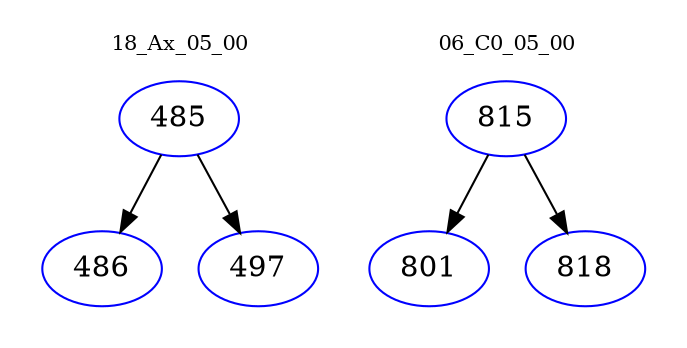 digraph{
subgraph cluster_0 {
color = white
label = "18_Ax_05_00";
fontsize=10;
T0_485 [label="485", color="blue"]
T0_485 -> T0_486 [color="black"]
T0_486 [label="486", color="blue"]
T0_485 -> T0_497 [color="black"]
T0_497 [label="497", color="blue"]
}
subgraph cluster_1 {
color = white
label = "06_C0_05_00";
fontsize=10;
T1_815 [label="815", color="blue"]
T1_815 -> T1_801 [color="black"]
T1_801 [label="801", color="blue"]
T1_815 -> T1_818 [color="black"]
T1_818 [label="818", color="blue"]
}
}
